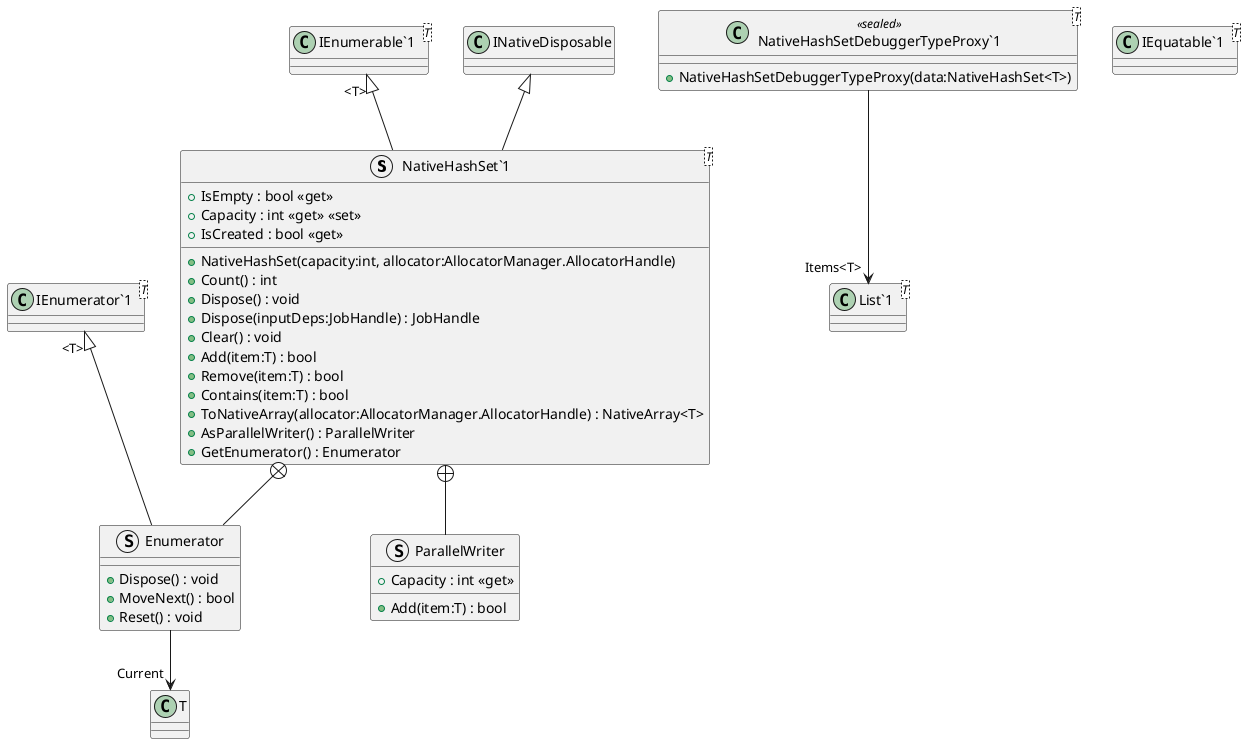 @startuml
struct "NativeHashSet`1"<T> {
    + NativeHashSet(capacity:int, allocator:AllocatorManager.AllocatorHandle)
    + IsEmpty : bool <<get>>
    + Count() : int
    + Capacity : int <<get>> <<set>>
    + IsCreated : bool <<get>>
    + Dispose() : void
    + Dispose(inputDeps:JobHandle) : JobHandle
    + Clear() : void
    + Add(item:T) : bool
    + Remove(item:T) : bool
    + Contains(item:T) : bool
    + ToNativeArray(allocator:AllocatorManager.AllocatorHandle) : NativeArray<T>
    + AsParallelWriter() : ParallelWriter
    + GetEnumerator() : Enumerator
}
class "NativeHashSetDebuggerTypeProxy`1"<T> <<sealed>> {
    + NativeHashSetDebuggerTypeProxy(data:NativeHashSet<T>)
}
class "IEnumerable`1"<T> {
}
class "IEquatable`1"<T> {
}
struct ParallelWriter {
    + Capacity : int <<get>>
    + Add(item:T) : bool
}
struct Enumerator {
    + Dispose() : void
    + MoveNext() : bool
    + Reset() : void
}
class "List`1"<T> {
}
class "IEnumerator`1"<T> {
}
INativeDisposable <|-- "NativeHashSet`1"
"IEnumerable`1" "<T>" <|-- "NativeHashSet`1"
"NativeHashSetDebuggerTypeProxy`1" --> "Items<T>" "List`1"
"NativeHashSet`1" +-- ParallelWriter
"NativeHashSet`1" +-- Enumerator
"IEnumerator`1" "<T>" <|-- Enumerator
Enumerator --> "Current" T
@enduml
